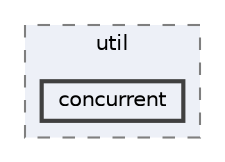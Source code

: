 digraph "concurrent"
{
 // LATEX_PDF_SIZE
  bgcolor="transparent";
  edge [fontname=Helvetica,fontsize=10,labelfontname=Helvetica,labelfontsize=10];
  node [fontname=Helvetica,fontsize=10,shape=box,height=0.2,width=0.4];
  compound=true
  subgraph clusterdir_2b78c87d5d5518c761837c555fbcf156 {
    graph [ bgcolor="#edf0f7", pencolor="grey50", label="util", fontname=Helvetica,fontsize=10 style="filled,dashed", URL="dir_2b78c87d5d5518c761837c555fbcf156.html",tooltip=""]
  dir_5af1fa22ccf74b63fb006fa8db5cb226 [label="concurrent", fillcolor="#edf0f7", color="grey25", style="filled,bold", URL="dir_5af1fa22ccf74b63fb006fa8db5cb226.html",tooltip=""];
  }
}

